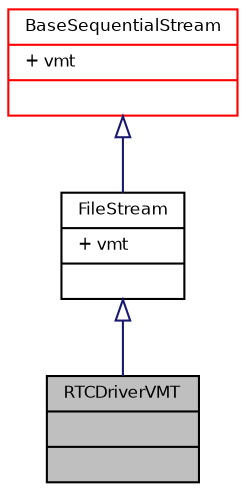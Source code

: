 digraph "RTCDriverVMT"
{
  bgcolor="transparent";
  edge [fontname="Helvetica",fontsize="8",labelfontname="Helvetica",labelfontsize="8"];
  node [fontname="Helvetica",fontsize="8",shape=record];
  Node0 [label="{RTCDriverVMT\n||}",height=0.2,width=0.4,color="black", fillcolor="grey75", style="filled", fontcolor="black"];
  Node1 -> Node0 [dir="back",color="midnightblue",fontsize="8",style="solid",arrowtail="onormal",fontname="Helvetica"];
  Node1 [label="{FileStream\n|+ vmt\l|}",height=0.2,width=0.4,color="black",URL="$struct_file_stream.html",tooltip="Base file stream class. "];
  Node2 -> Node1 [dir="back",color="midnightblue",fontsize="8",style="solid",arrowtail="onormal",fontname="Helvetica"];
  Node2 [label="{BaseSequentialStream\n|+ vmt\l|}",height=0.2,width=0.4,color="red",URL="$struct_base_sequential_stream.html",tooltip="Base stream class. "];
}
